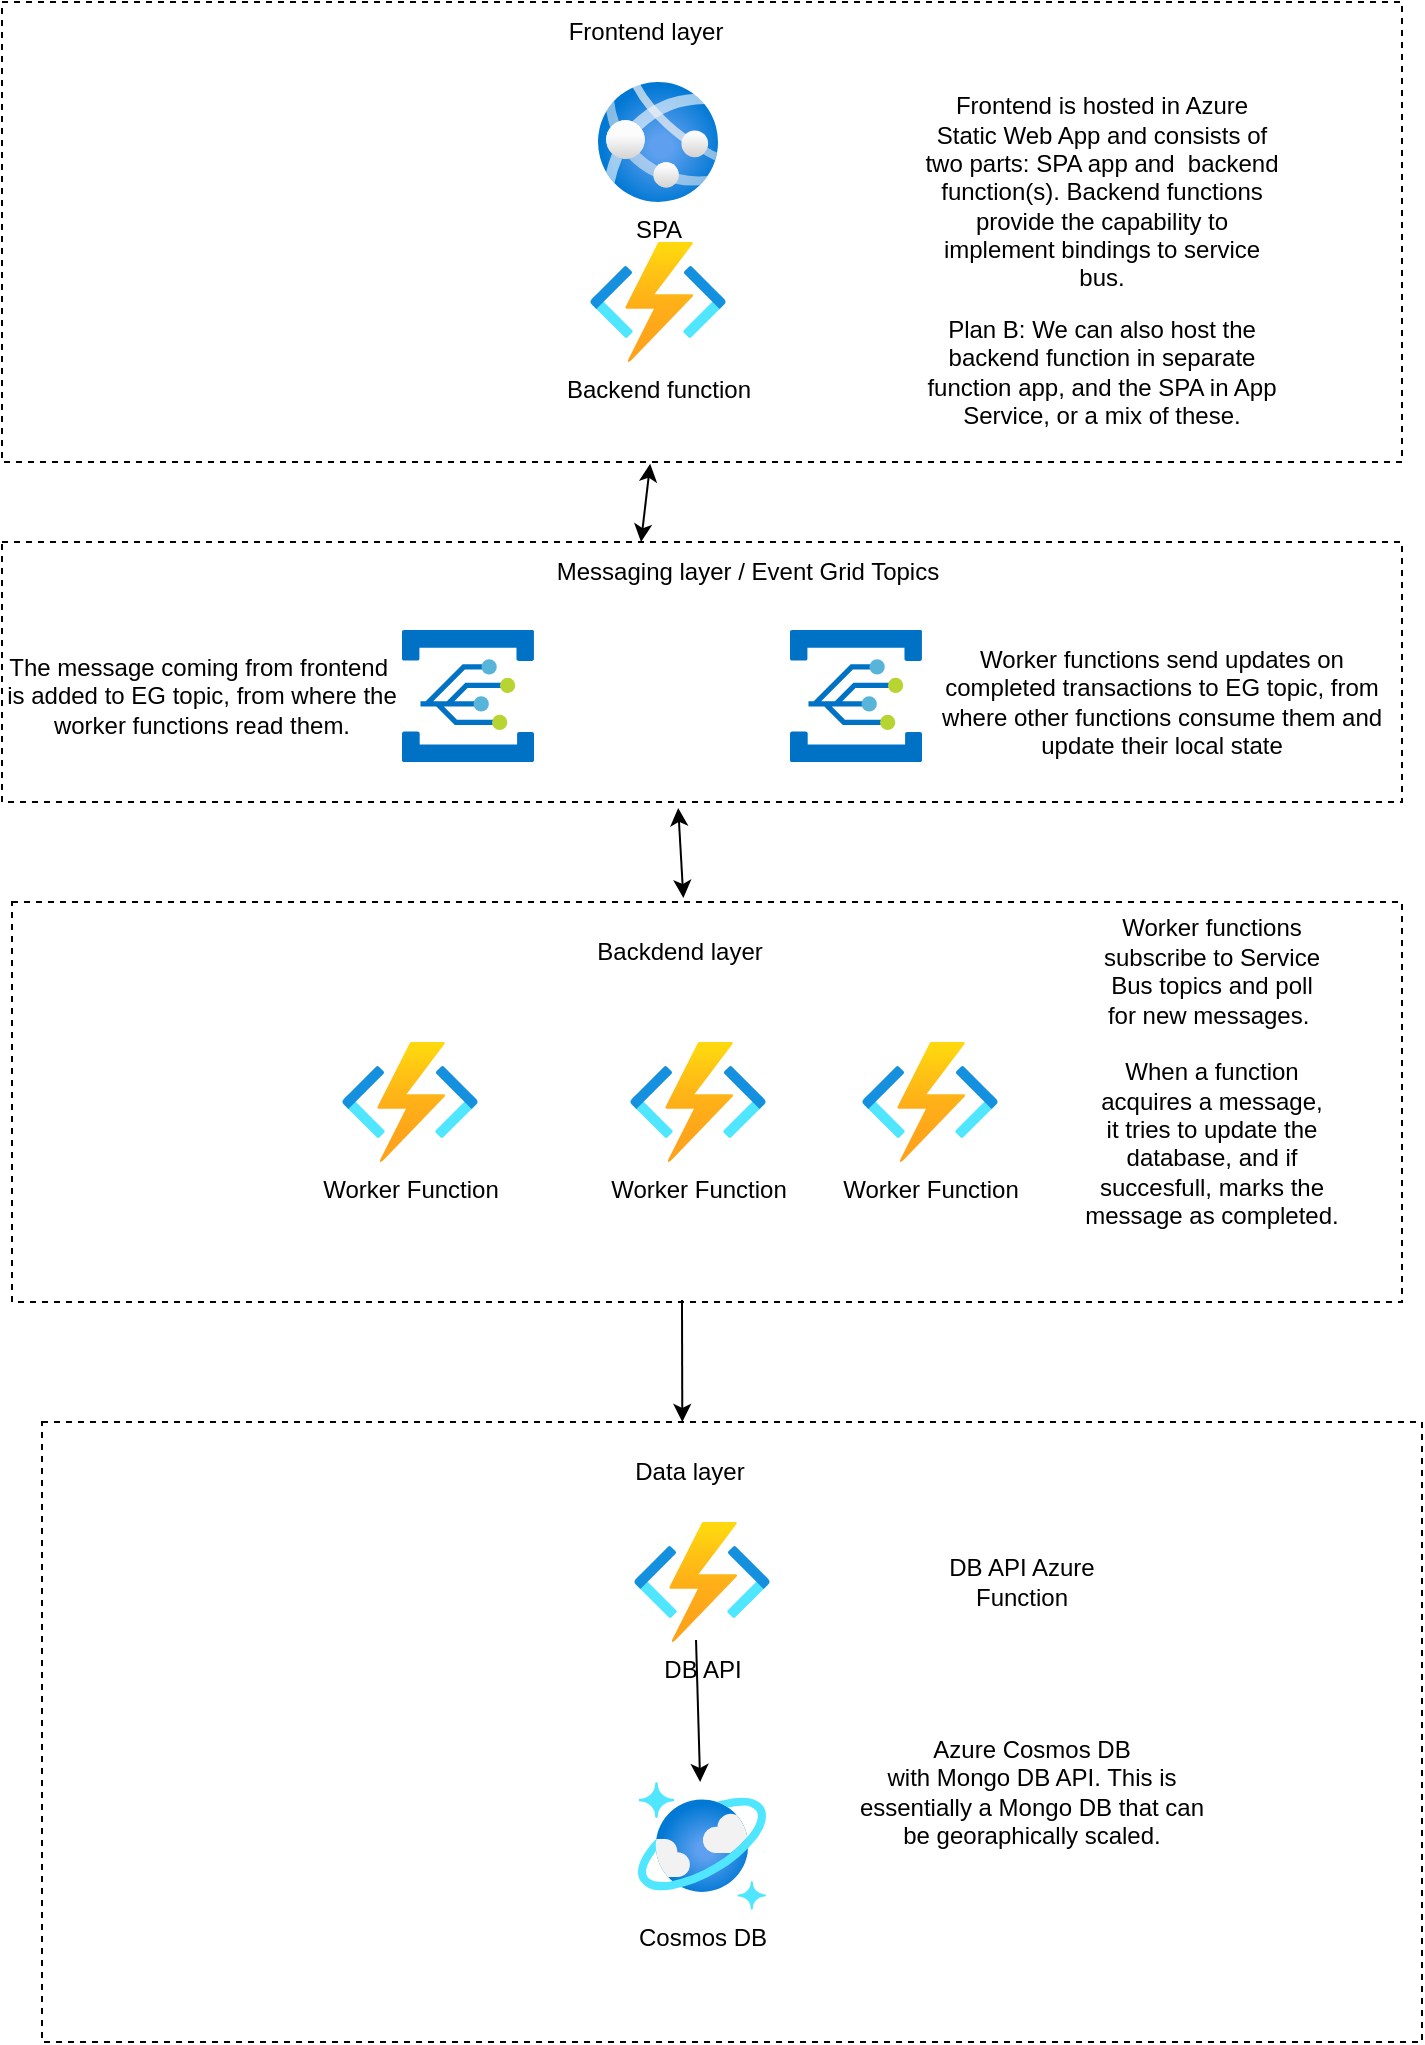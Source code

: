 <mxfile version="20.2.8" type="device"><diagram id="LZIDKqCLky3oUdcoUurB" name="Page-1"><mxGraphModel dx="1422" dy="857" grid="1" gridSize="10" guides="1" tooltips="1" connect="1" arrows="1" fold="1" page="1" pageScale="1" pageWidth="827" pageHeight="1169" math="0" shadow="0"><root><mxCell id="0"/><mxCell id="1" parent="0"/><mxCell id="jpyFoV4OAzUBENjNqYvX-9" value="" style="rounded=0;whiteSpace=wrap;html=1;fillColor=none;dashed=1;" parent="1" vertex="1"><mxGeometry x="60" y="30" width="700" height="230" as="geometry"/></mxCell><mxCell id="jpyFoV4OAzUBENjNqYvX-13" value="" style="rounded=0;whiteSpace=wrap;html=1;dashed=1;fillColor=none;" parent="1" vertex="1"><mxGeometry x="60" y="300" width="700" height="130" as="geometry"/></mxCell><mxCell id="jpyFoV4OAzUBENjNqYvX-22" value="" style="rounded=0;whiteSpace=wrap;html=1;dashed=1;fillColor=none;" parent="1" vertex="1"><mxGeometry x="80" y="740" width="690" height="310" as="geometry"/></mxCell><mxCell id="jpyFoV4OAzUBENjNqYvX-21" value="" style="rounded=0;whiteSpace=wrap;html=1;dashed=1;fillColor=none;" parent="1" vertex="1"><mxGeometry x="65" y="480" width="695" height="200" as="geometry"/></mxCell><mxCell id="jpyFoV4OAzUBENjNqYvX-1" value="SPA" style="aspect=fixed;html=1;points=[];align=center;image;fontSize=12;image=img/lib/azure2/compute/App_Services.svg;" parent="1" vertex="1"><mxGeometry x="358" y="70" width="60" height="60" as="geometry"/></mxCell><mxCell id="jpyFoV4OAzUBENjNqYvX-2" value="Backend function" style="aspect=fixed;html=1;points=[];align=center;image;fontSize=12;image=img/lib/azure2/compute/Function_Apps.svg;" parent="1" vertex="1"><mxGeometry x="354" y="150" width="68" height="60" as="geometry"/></mxCell><mxCell id="jpyFoV4OAzUBENjNqYvX-4" value="Worker Function" style="aspect=fixed;html=1;points=[];align=center;image;fontSize=12;image=img/lib/azure2/compute/Function_Apps.svg;" parent="1" vertex="1"><mxGeometry x="230" y="550" width="68" height="60" as="geometry"/></mxCell><mxCell id="jpyFoV4OAzUBENjNqYvX-5" value="Worker Function" style="aspect=fixed;html=1;points=[];align=center;image;fontSize=12;image=img/lib/azure2/compute/Function_Apps.svg;" parent="1" vertex="1"><mxGeometry x="374" y="550" width="68" height="60" as="geometry"/></mxCell><mxCell id="jpyFoV4OAzUBENjNqYvX-6" value="Worker Function" style="aspect=fixed;html=1;points=[];align=center;image;fontSize=12;image=img/lib/azure2/compute/Function_Apps.svg;" parent="1" vertex="1"><mxGeometry x="490" y="550" width="68" height="60" as="geometry"/></mxCell><mxCell id="jpyFoV4OAzUBENjNqYvX-8" value="Cosmos DB" style="aspect=fixed;html=1;points=[];align=center;image;fontSize=12;image=img/lib/azure2/databases/Azure_Cosmos_DB.svg;" parent="1" vertex="1"><mxGeometry x="378" y="920" width="64" height="64" as="geometry"/></mxCell><mxCell id="jpyFoV4OAzUBENjNqYvX-10" value="Frontend is hosted in Azure&lt;br&gt;Static Web App and consists of two parts: SPA app and&amp;nbsp; backend function(s). Backend functions&lt;br&gt;provide the capability to implement bindings to service bus." style="text;html=1;strokeColor=none;fillColor=none;align=center;verticalAlign=middle;whiteSpace=wrap;rounded=0;dashed=1;" parent="1" vertex="1"><mxGeometry x="520" y="110" width="180" height="30" as="geometry"/></mxCell><mxCell id="jpyFoV4OAzUBENjNqYvX-11" value="Plan B: We can also host the&lt;br&gt;backend function in separate function app, and the SPA in App Service, or a mix of these." style="text;html=1;strokeColor=none;fillColor=none;align=center;verticalAlign=middle;whiteSpace=wrap;rounded=0;dashed=1;" parent="1" vertex="1"><mxGeometry x="520" y="200" width="180" height="30" as="geometry"/></mxCell><mxCell id="jpyFoV4OAzUBENjNqYvX-12" value="" style="endArrow=classic;startArrow=classic;html=1;rounded=0;entryX=0.463;entryY=1.004;entryDx=0;entryDy=0;entryPerimeter=0;exitX=0.25;exitY=0;exitDx=0;exitDy=0;" parent="1" target="jpyFoV4OAzUBENjNqYvX-9" edge="1" source="yVMRv-9UL4Wfq66wwZfP-4"><mxGeometry width="50" height="50" relative="1" as="geometry"><mxPoint x="384" y="290" as="sourcePoint"/><mxPoint x="440" y="500" as="targetPoint"/></mxGeometry></mxCell><mxCell id="jpyFoV4OAzUBENjNqYvX-23" value="Azure Cosmos DB&lt;br&gt;with Mongo DB API. This is&lt;br&gt;essentially a Mongo DB that can&lt;br&gt;be georaphically scaled." style="text;html=1;strokeColor=none;fillColor=none;align=center;verticalAlign=middle;whiteSpace=wrap;rounded=0;dashed=1;" parent="1" vertex="1"><mxGeometry x="480" y="860" width="190" height="130" as="geometry"/></mxCell><mxCell id="jpyFoV4OAzUBENjNqYvX-24" value="Worker functions&lt;br&gt;subscribe to Service&lt;br&gt;Bus topics and poll&lt;br&gt;for new messages.&amp;nbsp;&lt;br&gt;&lt;br&gt;When a function acquires a message,&lt;br&gt;it tries to update the&lt;br&gt;database, and if&lt;br&gt;succesfull, marks the&lt;br&gt;message as completed." style="text;html=1;strokeColor=none;fillColor=none;align=center;verticalAlign=middle;whiteSpace=wrap;rounded=0;dashed=1;" parent="1" vertex="1"><mxGeometry x="600" y="520" width="130" height="90" as="geometry"/></mxCell><mxCell id="jpyFoV4OAzUBENjNqYvX-25" value="The message coming from frontend&amp;nbsp;&lt;br&gt;is added to EG topic, from where the&lt;br&gt;worker functions read them." style="text;html=1;strokeColor=none;fillColor=none;align=center;verticalAlign=middle;whiteSpace=wrap;rounded=0;dashed=1;" parent="1" vertex="1"><mxGeometry x="60" y="362" width="200" height="30" as="geometry"/></mxCell><mxCell id="jpyFoV4OAzUBENjNqYvX-26" value="" style="sketch=0;aspect=fixed;html=1;points=[];align=center;image;fontSize=12;image=img/lib/mscae/Event_Grid.svg;dashed=1;fillColor=none;" parent="1" vertex="1"><mxGeometry x="260" y="344" width="66" height="66" as="geometry"/></mxCell><mxCell id="yVMRv-9UL4Wfq66wwZfP-2" value="DB API Azure Function" style="text;html=1;strokeColor=none;fillColor=none;align=center;verticalAlign=middle;whiteSpace=wrap;rounded=0;" vertex="1" parent="1"><mxGeometry x="530" y="800" width="80" height="40" as="geometry"/></mxCell><mxCell id="yVMRv-9UL4Wfq66wwZfP-4" value="Messaging layer / Event Grid Topics" style="text;html=1;strokeColor=none;fillColor=none;align=center;verticalAlign=middle;whiteSpace=wrap;rounded=0;" vertex="1" parent="1"><mxGeometry x="326" y="300" width="214" height="30" as="geometry"/></mxCell><mxCell id="yVMRv-9UL4Wfq66wwZfP-5" value="" style="sketch=0;aspect=fixed;html=1;points=[];align=center;image;fontSize=12;image=img/lib/mscae/Event_Grid.svg;dashed=1;fillColor=none;" vertex="1" parent="1"><mxGeometry x="454" y="344" width="66" height="66" as="geometry"/></mxCell><mxCell id="yVMRv-9UL4Wfq66wwZfP-6" value="Worker functions send updates on&lt;br&gt;completed transactions to EG topic, from where other functions consume them and update their local state" style="text;html=1;strokeColor=none;fillColor=none;align=center;verticalAlign=middle;whiteSpace=wrap;rounded=0;" vertex="1" parent="1"><mxGeometry x="520" y="350" width="240" height="60" as="geometry"/></mxCell><mxCell id="yVMRv-9UL4Wfq66wwZfP-7" value="" style="endArrow=classic;startArrow=classic;html=1;rounded=0;entryX=0.483;entryY=1.023;entryDx=0;entryDy=0;entryPerimeter=0;exitX=0.483;exitY=-0.01;exitDx=0;exitDy=0;exitPerimeter=0;" edge="1" parent="1" source="jpyFoV4OAzUBENjNqYvX-21" target="jpyFoV4OAzUBENjNqYvX-13"><mxGeometry width="50" height="50" relative="1" as="geometry"><mxPoint x="700" y="630" as="sourcePoint"/><mxPoint x="750" y="580" as="targetPoint"/></mxGeometry></mxCell><mxCell id="yVMRv-9UL4Wfq66wwZfP-9" value="" style="endArrow=classic;html=1;rounded=0;exitX=0.482;exitY=0.995;exitDx=0;exitDy=0;exitPerimeter=0;entryX=0.464;entryY=0;entryDx=0;entryDy=0;entryPerimeter=0;" edge="1" parent="1" source="jpyFoV4OAzUBENjNqYvX-21" target="jpyFoV4OAzUBENjNqYvX-22"><mxGeometry width="50" height="50" relative="1" as="geometry"><mxPoint x="700" y="630" as="sourcePoint"/><mxPoint x="750" y="580" as="targetPoint"/></mxGeometry></mxCell><mxCell id="yVMRv-9UL4Wfq66wwZfP-10" value="Frontend layer" style="text;html=1;strokeColor=none;fillColor=none;align=center;verticalAlign=middle;whiteSpace=wrap;rounded=0;" vertex="1" parent="1"><mxGeometry x="322" y="30" width="120" height="30" as="geometry"/></mxCell><mxCell id="yVMRv-9UL4Wfq66wwZfP-11" value="Backdend layer" style="text;html=1;strokeColor=none;fillColor=none;align=center;verticalAlign=middle;whiteSpace=wrap;rounded=0;" vertex="1" parent="1"><mxGeometry x="344" y="490" width="110" height="30" as="geometry"/></mxCell><mxCell id="yVMRv-9UL4Wfq66wwZfP-1" value="DB API" style="aspect=fixed;html=1;points=[];align=center;image;fontSize=12;image=img/lib/azure2/compute/Function_Apps.svg;" vertex="1" parent="1"><mxGeometry x="376" y="790" width="68" height="60" as="geometry"/></mxCell><mxCell id="yVMRv-9UL4Wfq66wwZfP-13" value="" style="endArrow=classic;html=1;rounded=0;exitX=0.456;exitY=0.983;exitDx=0;exitDy=0;exitPerimeter=0;" edge="1" parent="1" source="yVMRv-9UL4Wfq66wwZfP-1" target="jpyFoV4OAzUBENjNqYvX-8"><mxGeometry width="50" height="50" relative="1" as="geometry"><mxPoint x="700" y="610" as="sourcePoint"/><mxPoint x="750" y="560" as="targetPoint"/></mxGeometry></mxCell><mxCell id="yVMRv-9UL4Wfq66wwZfP-14" value="Data layer" style="text;html=1;strokeColor=none;fillColor=none;align=center;verticalAlign=middle;whiteSpace=wrap;rounded=0;" vertex="1" parent="1"><mxGeometry x="374" y="750" width="60" height="30" as="geometry"/></mxCell></root></mxGraphModel></diagram></mxfile>